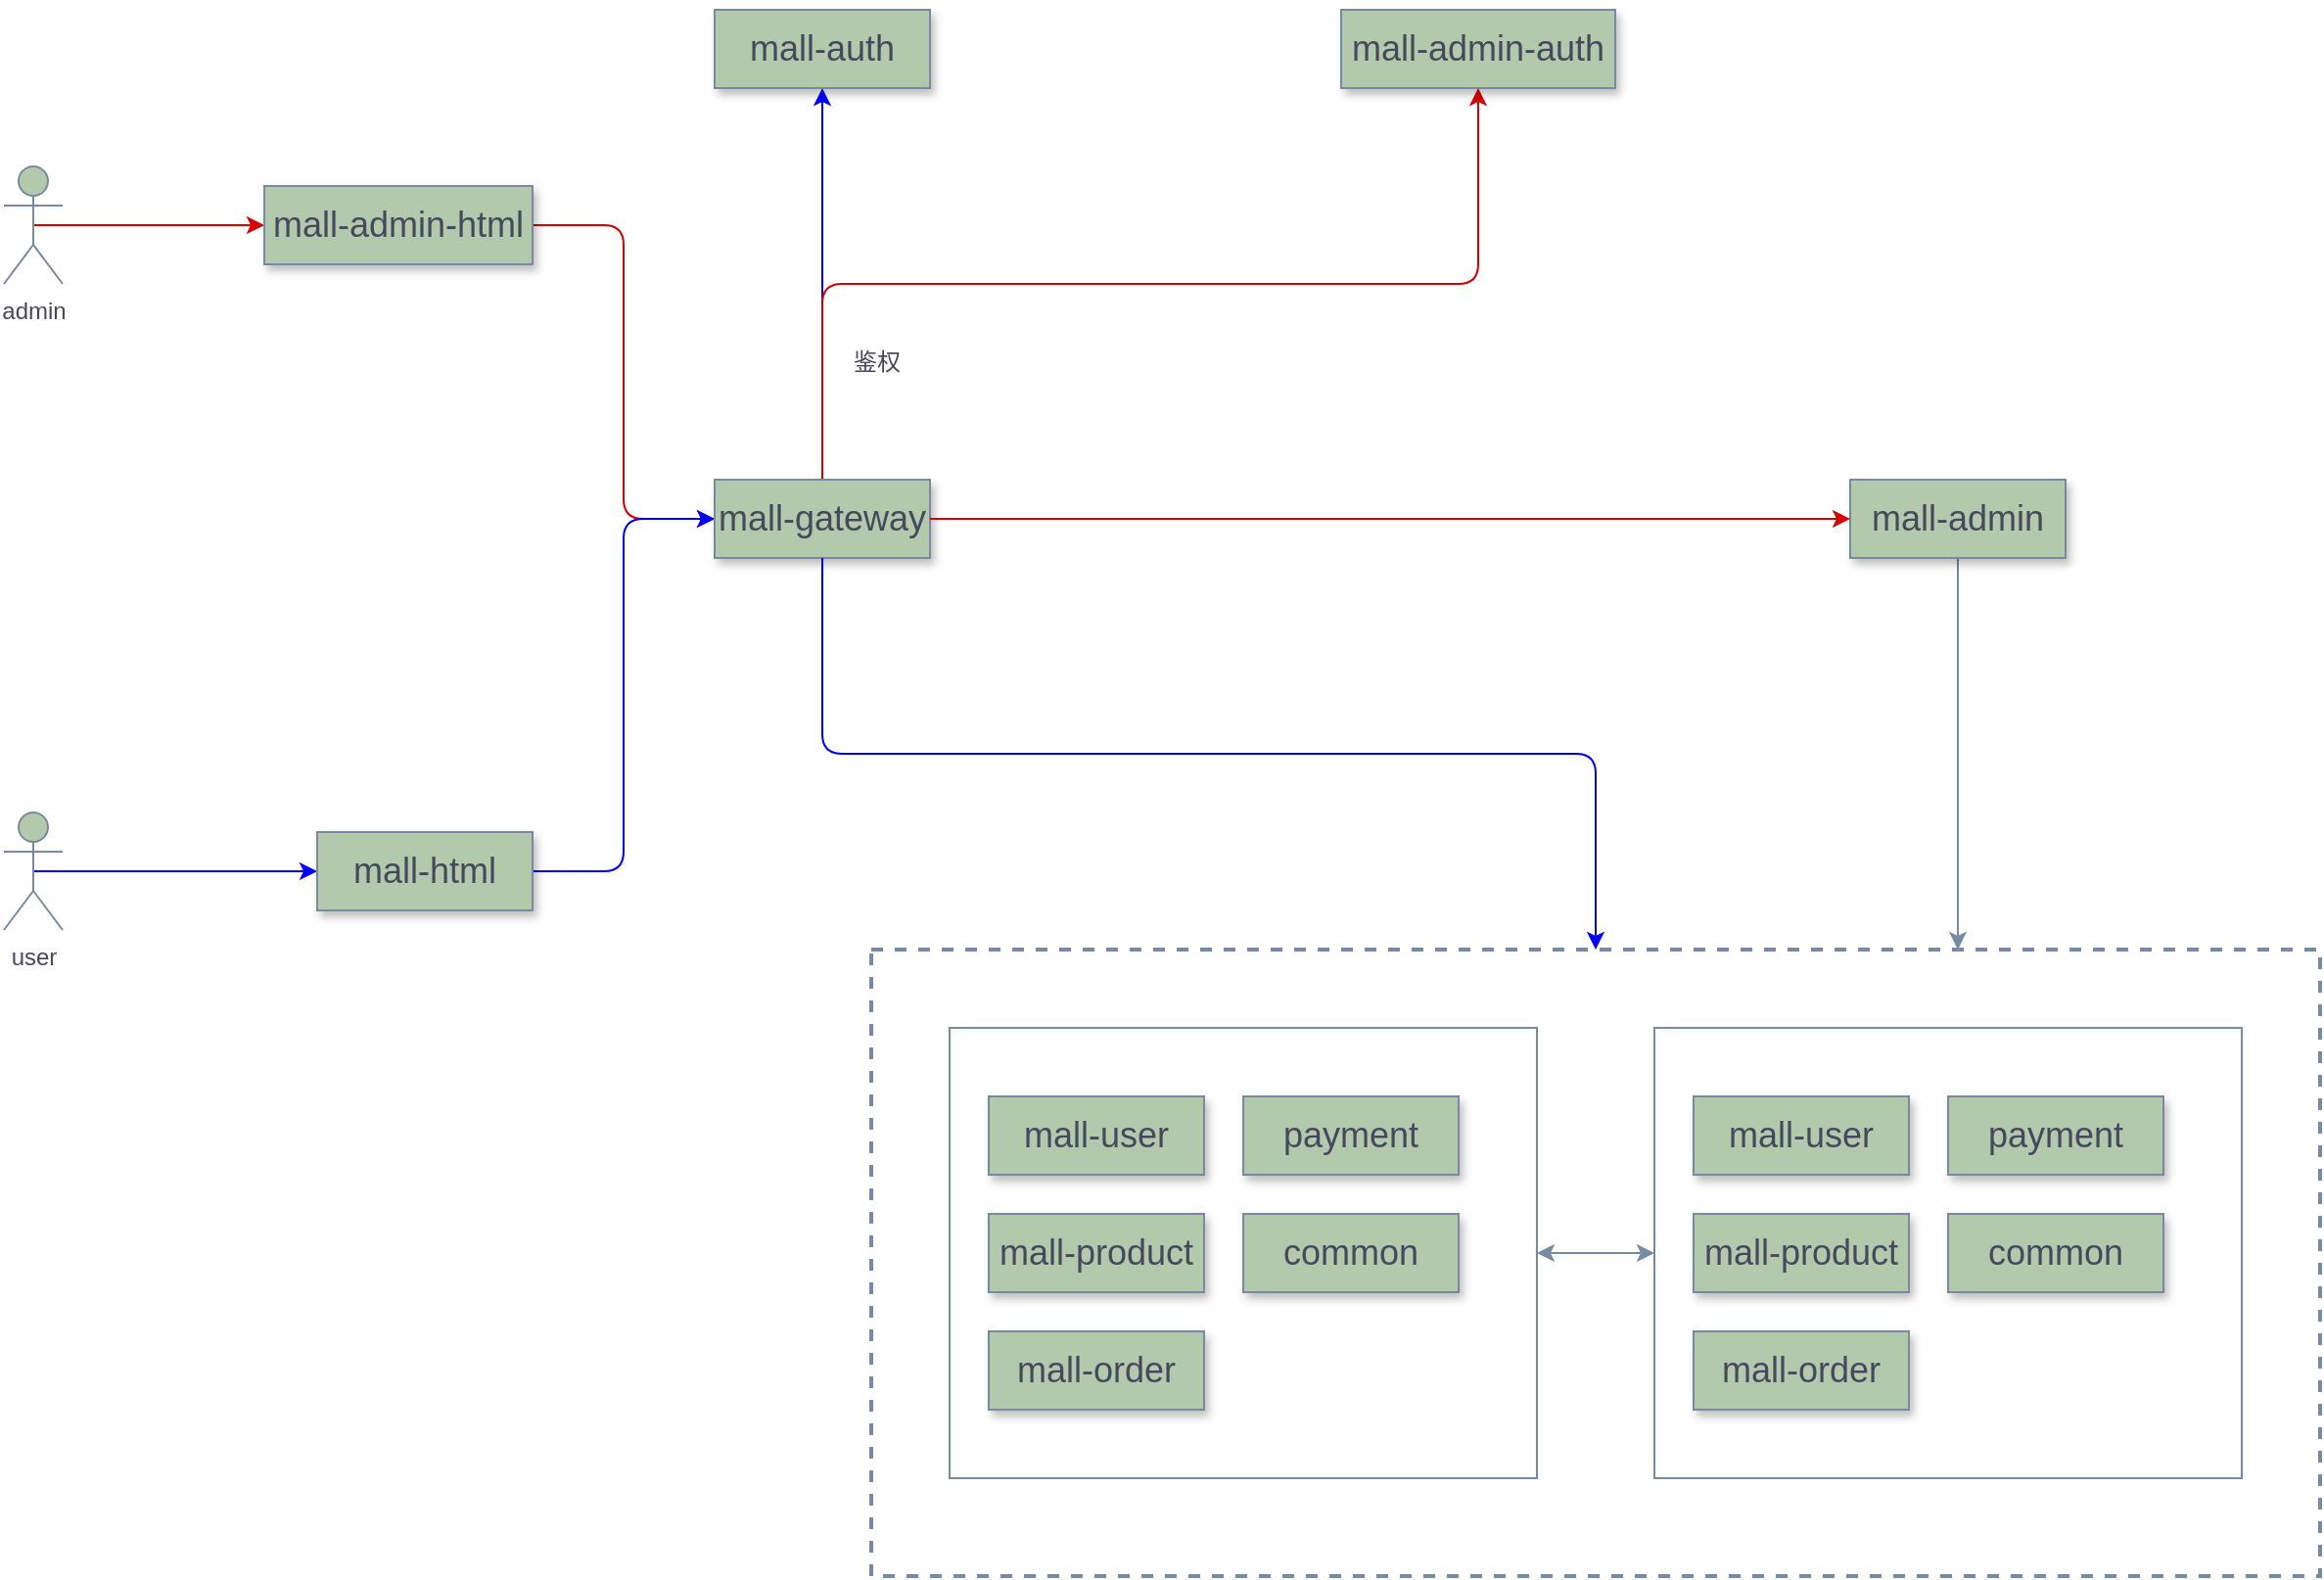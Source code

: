 <mxfile version="13.6.9" type="github">
  <diagram id="Z--iTaKNQ5P-s0Kby9HK" name="Page-1">
    <mxGraphModel dx="1673" dy="896" grid="1" gridSize="10" guides="1" tooltips="1" connect="1" arrows="1" fold="1" page="1" pageScale="1" pageWidth="827" pageHeight="1169" math="0" shadow="0">
      <root>
        <mxCell id="0" />
        <mxCell id="1" parent="0" />
        <mxCell id="iWbueiKnUOGaXGQfD53s-53" value="" style="rounded=0;whiteSpace=wrap;html=1;dashed=1;sketch=0;strokeColor=#788AA3;fillColor=none;fontColor=#46495D;strokeWidth=2;" vertex="1" parent="1">
          <mxGeometry x="520" y="680" width="740" height="320" as="geometry" />
        </mxCell>
        <mxCell id="iWbueiKnUOGaXGQfD53s-14" style="edgeStyle=orthogonalEdgeStyle;rounded=1;sketch=0;orthogonalLoop=1;jettySize=auto;html=1;exitX=0.5;exitY=0;exitDx=0;exitDy=0;entryX=0.5;entryY=1;entryDx=0;entryDy=0;fillColor=#B2C9AB;fontColor=#46495D;strokeColor=#0000FF;" edge="1" parent="1" source="iWbueiKnUOGaXGQfD53s-4" target="iWbueiKnUOGaXGQfD53s-12">
          <mxGeometry relative="1" as="geometry" />
        </mxCell>
        <mxCell id="iWbueiKnUOGaXGQfD53s-15" style="edgeStyle=orthogonalEdgeStyle;rounded=1;sketch=0;orthogonalLoop=1;jettySize=auto;html=1;exitX=0.5;exitY=0;exitDx=0;exitDy=0;entryX=0.5;entryY=1;entryDx=0;entryDy=0;fontColor=#46495D;fillColor=#fff2cc;strokeColor=#D60202;" edge="1" parent="1" source="iWbueiKnUOGaXGQfD53s-4" target="iWbueiKnUOGaXGQfD53s-13">
          <mxGeometry relative="1" as="geometry" />
        </mxCell>
        <mxCell id="iWbueiKnUOGaXGQfD53s-11" style="edgeStyle=orthogonalEdgeStyle;rounded=1;sketch=0;orthogonalLoop=1;jettySize=auto;html=1;exitX=0.5;exitY=0.5;exitDx=0;exitDy=0;exitPerimeter=0;entryX=0;entryY=0.5;entryDx=0;entryDy=0;fillColor=#B2C9AB;fontColor=#46495D;strokeColor=#0000FF;" edge="1" parent="1" source="iWbueiKnUOGaXGQfD53s-1" target="iWbueiKnUOGaXGQfD53s-6">
          <mxGeometry relative="1" as="geometry" />
        </mxCell>
        <mxCell id="iWbueiKnUOGaXGQfD53s-1" value="user" style="shape=umlActor;verticalLabelPosition=bottom;verticalAlign=top;html=1;outlineConnect=0;fillColor=#B2C9AB;strokeColor=#788AA3;fontColor=#46495D;" vertex="1" parent="1">
          <mxGeometry x="77" y="610" width="30" height="60" as="geometry" />
        </mxCell>
        <mxCell id="iWbueiKnUOGaXGQfD53s-10" style="edgeStyle=orthogonalEdgeStyle;rounded=1;sketch=0;orthogonalLoop=1;jettySize=auto;html=1;exitX=0.5;exitY=0.5;exitDx=0;exitDy=0;exitPerimeter=0;entryX=0;entryY=0.5;entryDx=0;entryDy=0;fontColor=#46495D;fillColor=#fff2cc;strokeColor=#D60202;" edge="1" parent="1" source="iWbueiKnUOGaXGQfD53s-2" target="iWbueiKnUOGaXGQfD53s-5">
          <mxGeometry relative="1" as="geometry" />
        </mxCell>
        <mxCell id="iWbueiKnUOGaXGQfD53s-2" value="admin" style="shape=umlActor;verticalLabelPosition=bottom;verticalAlign=top;html=1;outlineConnect=0;fillColor=#B2C9AB;strokeColor=#788AA3;fontColor=#46495D;" vertex="1" parent="1">
          <mxGeometry x="77" y="280" width="30" height="60" as="geometry" />
        </mxCell>
        <mxCell id="iWbueiKnUOGaXGQfD53s-7" style="rounded=1;sketch=0;orthogonalLoop=1;jettySize=auto;html=1;exitX=1;exitY=0.5;exitDx=0;exitDy=0;entryX=0;entryY=0.5;entryDx=0;entryDy=0;fontColor=#46495D;edgeStyle=orthogonalEdgeStyle;fillColor=#fff2cc;strokeColor=#D60202;" edge="1" parent="1" source="iWbueiKnUOGaXGQfD53s-5" target="iWbueiKnUOGaXGQfD53s-4">
          <mxGeometry relative="1" as="geometry" />
        </mxCell>
        <mxCell id="iWbueiKnUOGaXGQfD53s-5" value="&lt;span style=&quot;font-size: 18px&quot;&gt;mall-admin-html&lt;/span&gt;" style="rounded=0;whiteSpace=wrap;html=1;shadow=1;glass=0;sketch=0;fillColor=#B2C9AB;strokeColor=#788AA3;fontColor=#46495D;" vertex="1" parent="1">
          <mxGeometry x="210" y="290" width="137" height="40" as="geometry" />
        </mxCell>
        <mxCell id="iWbueiKnUOGaXGQfD53s-8" style="edgeStyle=orthogonalEdgeStyle;rounded=1;sketch=0;orthogonalLoop=1;jettySize=auto;html=1;exitX=1;exitY=0.5;exitDx=0;exitDy=0;entryX=0;entryY=0.5;entryDx=0;entryDy=0;fillColor=#B2C9AB;fontColor=#46495D;strokeColor=#0000FF;" edge="1" parent="1" source="iWbueiKnUOGaXGQfD53s-6" target="iWbueiKnUOGaXGQfD53s-4">
          <mxGeometry relative="1" as="geometry" />
        </mxCell>
        <mxCell id="iWbueiKnUOGaXGQfD53s-6" value="&lt;span style=&quot;font-size: 18px&quot;&gt;mall-html&lt;/span&gt;" style="rounded=0;whiteSpace=wrap;html=1;shadow=1;glass=0;sketch=0;fillColor=#B2C9AB;strokeColor=#788AA3;fontColor=#46495D;" vertex="1" parent="1">
          <mxGeometry x="237" y="620" width="110" height="40" as="geometry" />
        </mxCell>
        <mxCell id="iWbueiKnUOGaXGQfD53s-12" value="&lt;font style=&quot;font-size: 18px&quot;&gt;mall-auth&lt;/font&gt;" style="rounded=0;whiteSpace=wrap;html=1;shadow=1;glass=0;sketch=0;fillColor=#B2C9AB;strokeColor=#788AA3;fontColor=#46495D;" vertex="1" parent="1">
          <mxGeometry x="440" y="200" width="110" height="40" as="geometry" />
        </mxCell>
        <mxCell id="iWbueiKnUOGaXGQfD53s-13" value="&lt;font style=&quot;font-size: 18px&quot;&gt;mall-admin-auth&lt;/font&gt;" style="rounded=0;whiteSpace=wrap;html=1;shadow=1;glass=0;sketch=0;fillColor=#B2C9AB;strokeColor=#788AA3;fontColor=#46495D;" vertex="1" parent="1">
          <mxGeometry x="760" y="200" width="140" height="40" as="geometry" />
        </mxCell>
        <mxCell id="iWbueiKnUOGaXGQfD53s-17" value="" style="group" vertex="1" connectable="0" parent="1">
          <mxGeometry x="440" y="370" width="110" height="110" as="geometry" />
        </mxCell>
        <mxCell id="iWbueiKnUOGaXGQfD53s-4" value="&lt;font style=&quot;font-size: 18px&quot;&gt;mall-gateway&lt;/font&gt;" style="rounded=0;whiteSpace=wrap;html=1;shadow=1;glass=0;sketch=0;fillColor=#B2C9AB;strokeColor=#788AA3;fontColor=#46495D;" vertex="1" parent="iWbueiKnUOGaXGQfD53s-17">
          <mxGeometry y="70" width="110" height="40" as="geometry" />
        </mxCell>
        <mxCell id="iWbueiKnUOGaXGQfD53s-16" value="鉴权" style="text;html=1;strokeColor=none;fillColor=none;align=center;verticalAlign=middle;whiteSpace=wrap;rounded=0;sketch=0;fontColor=#46495D;" vertex="1" parent="iWbueiKnUOGaXGQfD53s-17">
          <mxGeometry x="63" width="40" height="20" as="geometry" />
        </mxCell>
        <mxCell id="iWbueiKnUOGaXGQfD53s-55" style="edgeStyle=orthogonalEdgeStyle;rounded=1;sketch=0;orthogonalLoop=1;jettySize=auto;html=1;exitX=0.5;exitY=1;exitDx=0;exitDy=0;entryX=0.75;entryY=0;entryDx=0;entryDy=0;startArrow=none;startFill=0;strokeColor=#788AA3;fillColor=#B2C9AB;fontColor=#46495D;" edge="1" parent="1" source="iWbueiKnUOGaXGQfD53s-18" target="iWbueiKnUOGaXGQfD53s-53">
          <mxGeometry relative="1" as="geometry" />
        </mxCell>
        <mxCell id="iWbueiKnUOGaXGQfD53s-18" value="&lt;span style=&quot;font-size: 18px&quot;&gt;mall-admin&lt;/span&gt;" style="rounded=0;whiteSpace=wrap;html=1;shadow=1;glass=0;sketch=0;fillColor=#B2C9AB;strokeColor=#788AA3;fontColor=#46495D;" vertex="1" parent="1">
          <mxGeometry x="1020" y="440" width="110" height="40" as="geometry" />
        </mxCell>
        <mxCell id="iWbueiKnUOGaXGQfD53s-28" style="edgeStyle=orthogonalEdgeStyle;rounded=1;sketch=0;orthogonalLoop=1;jettySize=auto;html=1;exitX=1;exitY=0.5;exitDx=0;exitDy=0;entryX=0;entryY=0.5;entryDx=0;entryDy=0;fontColor=#46495D;fillColor=#fff2cc;strokeColor=#D60202;" edge="1" parent="1" source="iWbueiKnUOGaXGQfD53s-4" target="iWbueiKnUOGaXGQfD53s-18">
          <mxGeometry relative="1" as="geometry" />
        </mxCell>
        <mxCell id="iWbueiKnUOGaXGQfD53s-49" value="" style="group" vertex="1" connectable="0" parent="1">
          <mxGeometry x="920" y="720" width="300" height="230" as="geometry" />
        </mxCell>
        <mxCell id="iWbueiKnUOGaXGQfD53s-43" value="" style="rounded=0;whiteSpace=wrap;html=1;sketch=0;strokeColor=#788AA3;fontColor=#46495D;fillColor=none;" vertex="1" parent="iWbueiKnUOGaXGQfD53s-49">
          <mxGeometry width="300" height="230" as="geometry" />
        </mxCell>
        <mxCell id="iWbueiKnUOGaXGQfD53s-44" value="&lt;span style=&quot;font-size: 18px&quot;&gt;mall-user&lt;/span&gt;" style="rounded=0;whiteSpace=wrap;html=1;shadow=1;glass=0;sketch=0;fillColor=#B2C9AB;strokeColor=#788AA3;fontColor=#46495D;" vertex="1" parent="iWbueiKnUOGaXGQfD53s-49">
          <mxGeometry x="20" y="35" width="110" height="40" as="geometry" />
        </mxCell>
        <mxCell id="iWbueiKnUOGaXGQfD53s-45" value="&lt;span style=&quot;font-size: 18px&quot;&gt;mall-order&lt;/span&gt;" style="rounded=0;whiteSpace=wrap;html=1;shadow=1;glass=0;sketch=0;fillColor=#B2C9AB;strokeColor=#788AA3;fontColor=#46495D;" vertex="1" parent="iWbueiKnUOGaXGQfD53s-49">
          <mxGeometry x="20" y="155" width="110" height="40" as="geometry" />
        </mxCell>
        <mxCell id="iWbueiKnUOGaXGQfD53s-46" value="&lt;span style=&quot;font-size: 18px&quot;&gt;mall-product&lt;/span&gt;" style="rounded=0;whiteSpace=wrap;html=1;shadow=1;glass=0;sketch=0;fillColor=#B2C9AB;strokeColor=#788AA3;fontColor=#46495D;" vertex="1" parent="iWbueiKnUOGaXGQfD53s-49">
          <mxGeometry x="20" y="95" width="110" height="40" as="geometry" />
        </mxCell>
        <mxCell id="iWbueiKnUOGaXGQfD53s-47" value="&lt;span style=&quot;font-size: 18px&quot;&gt;common&lt;/span&gt;" style="rounded=0;whiteSpace=wrap;html=1;shadow=1;glass=0;sketch=0;fillColor=#B2C9AB;strokeColor=#788AA3;fontColor=#46495D;" vertex="1" parent="iWbueiKnUOGaXGQfD53s-49">
          <mxGeometry x="150" y="95" width="110" height="40" as="geometry" />
        </mxCell>
        <mxCell id="iWbueiKnUOGaXGQfD53s-48" value="&lt;span style=&quot;font-size: 18px&quot;&gt;payment&lt;/span&gt;" style="rounded=0;whiteSpace=wrap;html=1;shadow=1;glass=0;sketch=0;fillColor=#B2C9AB;strokeColor=#788AA3;fontColor=#46495D;" vertex="1" parent="iWbueiKnUOGaXGQfD53s-49">
          <mxGeometry x="150" y="35" width="110" height="40" as="geometry" />
        </mxCell>
        <mxCell id="iWbueiKnUOGaXGQfD53s-50" value="" style="group" vertex="1" connectable="0" parent="1">
          <mxGeometry x="560" y="720" width="300" height="230" as="geometry" />
        </mxCell>
        <mxCell id="iWbueiKnUOGaXGQfD53s-24" value="" style="rounded=0;whiteSpace=wrap;html=1;sketch=0;strokeColor=#788AA3;fontColor=#46495D;fillColor=none;" vertex="1" parent="iWbueiKnUOGaXGQfD53s-50">
          <mxGeometry width="300" height="230" as="geometry" />
        </mxCell>
        <mxCell id="iWbueiKnUOGaXGQfD53s-19" value="&lt;span style=&quot;font-size: 18px&quot;&gt;mall-user&lt;/span&gt;" style="rounded=0;whiteSpace=wrap;html=1;shadow=1;glass=0;sketch=0;fillColor=#B2C9AB;strokeColor=#788AA3;fontColor=#46495D;" vertex="1" parent="iWbueiKnUOGaXGQfD53s-50">
          <mxGeometry x="20" y="35" width="110" height="40" as="geometry" />
        </mxCell>
        <mxCell id="iWbueiKnUOGaXGQfD53s-20" value="&lt;span style=&quot;font-size: 18px&quot;&gt;mall-order&lt;/span&gt;" style="rounded=0;whiteSpace=wrap;html=1;shadow=1;glass=0;sketch=0;fillColor=#B2C9AB;strokeColor=#788AA3;fontColor=#46495D;" vertex="1" parent="iWbueiKnUOGaXGQfD53s-50">
          <mxGeometry x="20" y="155" width="110" height="40" as="geometry" />
        </mxCell>
        <mxCell id="iWbueiKnUOGaXGQfD53s-21" value="&lt;span style=&quot;font-size: 18px&quot;&gt;mall-product&lt;/span&gt;" style="rounded=0;whiteSpace=wrap;html=1;shadow=1;glass=0;sketch=0;fillColor=#B2C9AB;strokeColor=#788AA3;fontColor=#46495D;" vertex="1" parent="iWbueiKnUOGaXGQfD53s-50">
          <mxGeometry x="20" y="95" width="110" height="40" as="geometry" />
        </mxCell>
        <mxCell id="iWbueiKnUOGaXGQfD53s-22" value="&lt;span style=&quot;font-size: 18px&quot;&gt;common&lt;/span&gt;" style="rounded=0;whiteSpace=wrap;html=1;shadow=1;glass=0;sketch=0;fillColor=#B2C9AB;strokeColor=#788AA3;fontColor=#46495D;" vertex="1" parent="iWbueiKnUOGaXGQfD53s-50">
          <mxGeometry x="150" y="95" width="110" height="40" as="geometry" />
        </mxCell>
        <mxCell id="iWbueiKnUOGaXGQfD53s-23" value="&lt;span style=&quot;font-size: 18px&quot;&gt;payment&lt;/span&gt;" style="rounded=0;whiteSpace=wrap;html=1;shadow=1;glass=0;sketch=0;fillColor=#B2C9AB;strokeColor=#788AA3;fontColor=#46495D;" vertex="1" parent="iWbueiKnUOGaXGQfD53s-50">
          <mxGeometry x="150" y="35" width="110" height="40" as="geometry" />
        </mxCell>
        <mxCell id="iWbueiKnUOGaXGQfD53s-51" style="edgeStyle=orthogonalEdgeStyle;rounded=1;sketch=0;orthogonalLoop=1;jettySize=auto;html=1;exitX=1;exitY=0.5;exitDx=0;exitDy=0;entryX=0;entryY=0.5;entryDx=0;entryDy=0;startArrow=classic;startFill=1;strokeColor=#788AA3;fillColor=#B2C9AB;fontColor=#46495D;" edge="1" parent="1" source="iWbueiKnUOGaXGQfD53s-24" target="iWbueiKnUOGaXGQfD53s-43">
          <mxGeometry relative="1" as="geometry" />
        </mxCell>
        <mxCell id="iWbueiKnUOGaXGQfD53s-54" style="edgeStyle=orthogonalEdgeStyle;rounded=1;sketch=0;orthogonalLoop=1;jettySize=auto;html=1;exitX=0.5;exitY=1;exitDx=0;exitDy=0;entryX=0.5;entryY=0;entryDx=0;entryDy=0;startArrow=none;startFill=0;fillColor=#B2C9AB;fontColor=#46495D;strokeColor=#0000FF;" edge="1" parent="1" source="iWbueiKnUOGaXGQfD53s-4" target="iWbueiKnUOGaXGQfD53s-53">
          <mxGeometry relative="1" as="geometry" />
        </mxCell>
      </root>
    </mxGraphModel>
  </diagram>
</mxfile>
